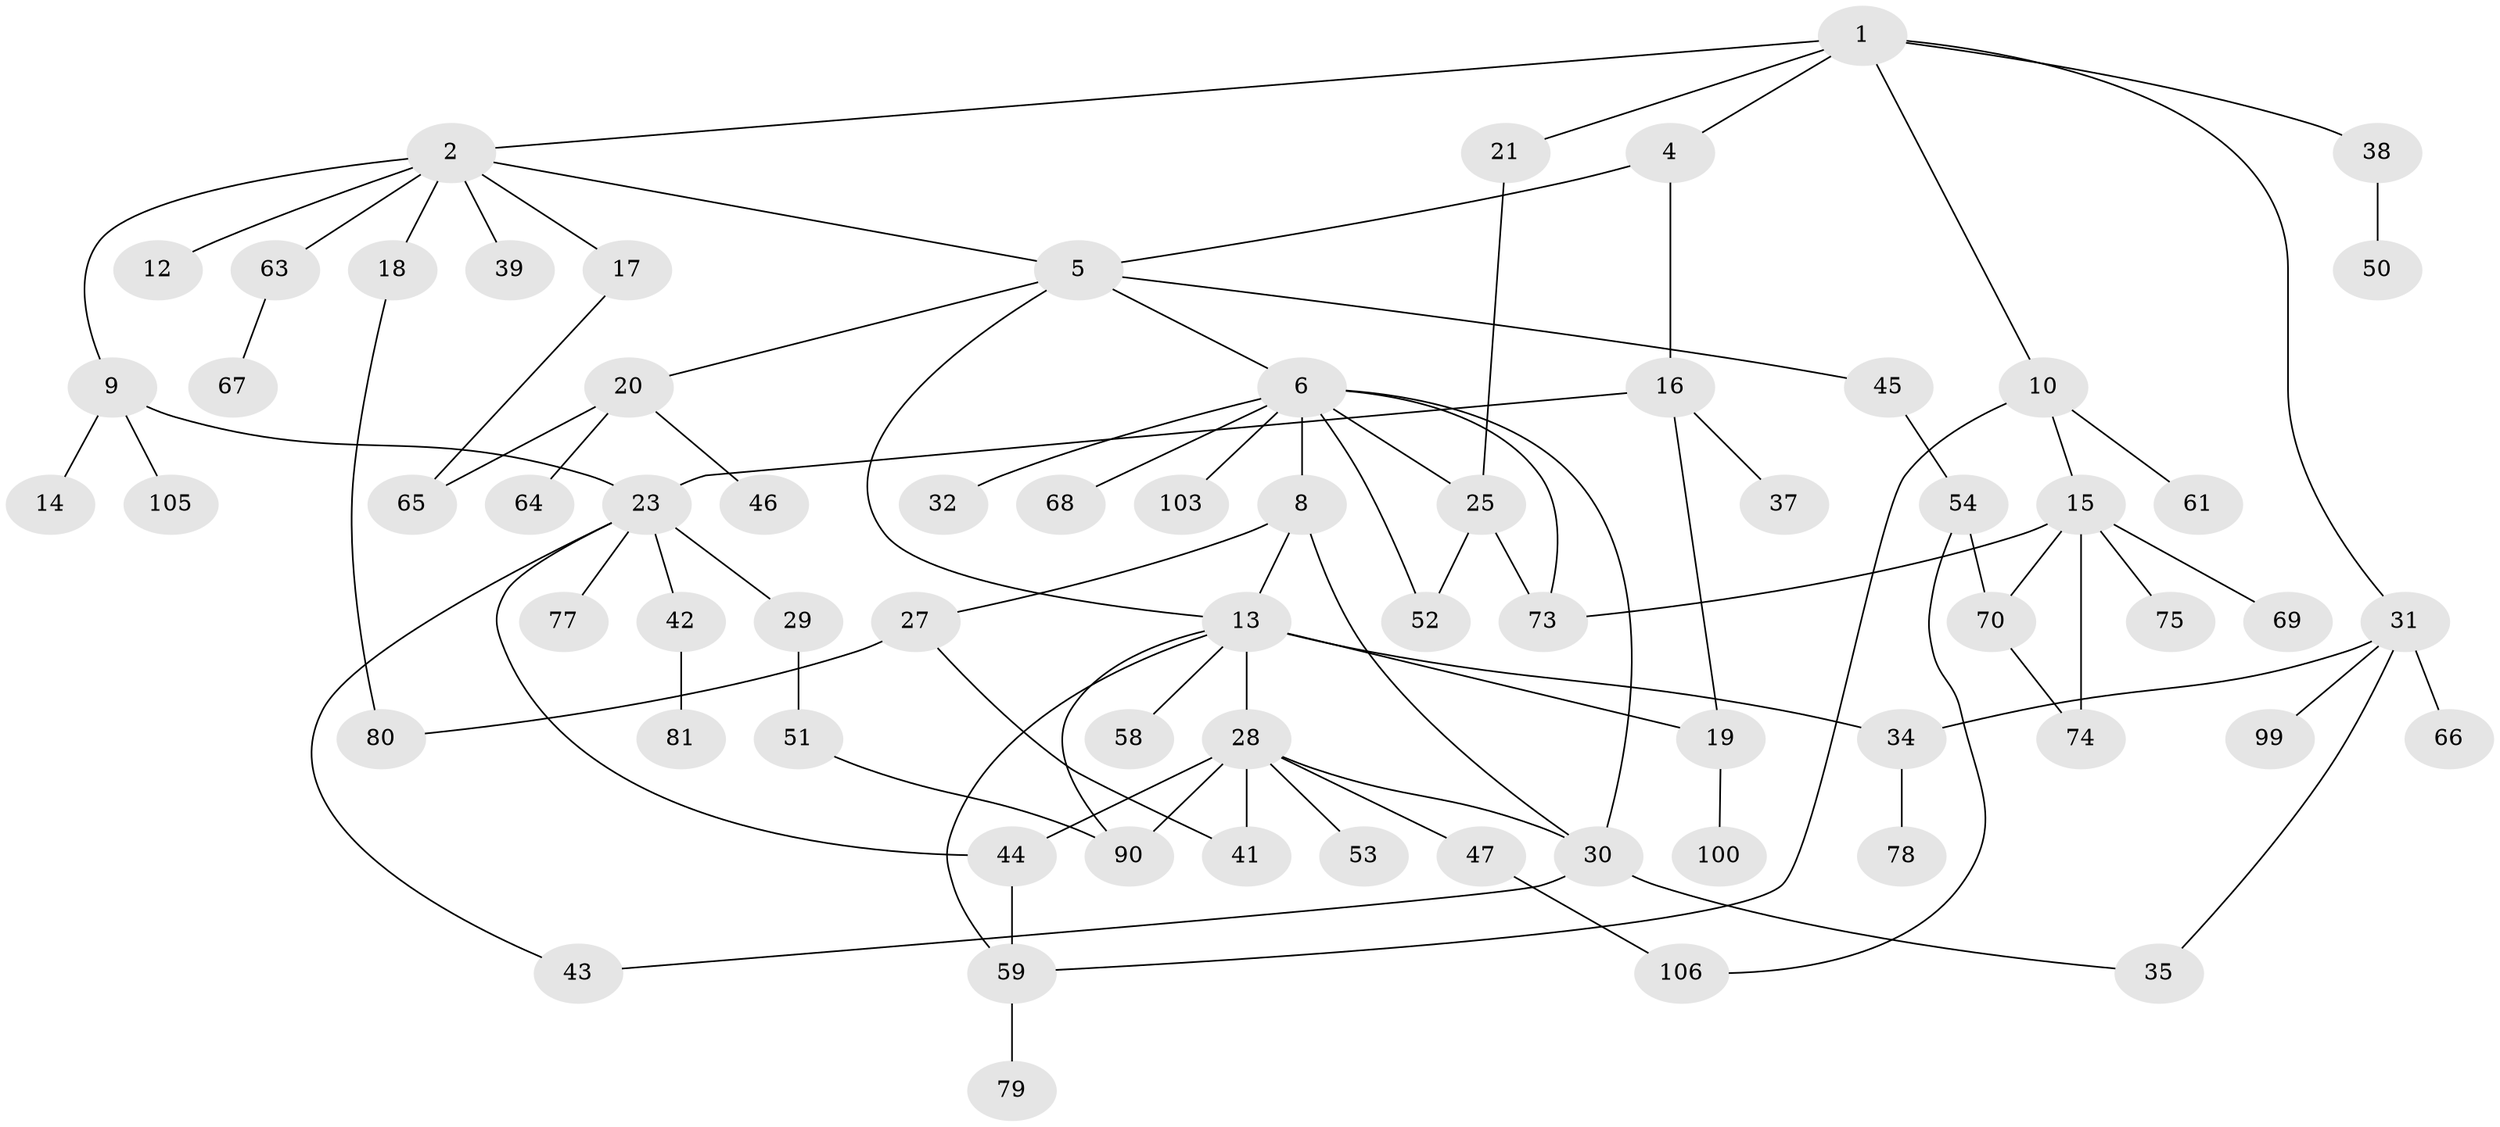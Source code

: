 // Generated by graph-tools (version 1.1) at 2025/23/03/03/25 07:23:31]
// undirected, 68 vertices, 91 edges
graph export_dot {
graph [start="1"]
  node [color=gray90,style=filled];
  1 [super="+26"];
  2 [super="+3"];
  4 [super="+11"];
  5 [super="+22"];
  6 [super="+7"];
  8 [super="+60"];
  9 [super="+49"];
  10 [super="+36"];
  12 [super="+92"];
  13 [super="+33"];
  14;
  15 [super="+62"];
  16 [super="+84"];
  17 [super="+95"];
  18;
  19 [super="+71"];
  20 [super="+40"];
  21;
  23 [super="+24"];
  25 [super="+88"];
  27;
  28 [super="+89"];
  29 [super="+97"];
  30 [super="+102"];
  31 [super="+56"];
  32;
  34 [super="+96"];
  35 [super="+48"];
  37;
  38;
  39;
  41 [super="+98"];
  42 [super="+57"];
  43;
  44 [super="+104"];
  45;
  46;
  47 [super="+101"];
  50 [super="+76"];
  51;
  52;
  53;
  54 [super="+55"];
  58 [super="+93"];
  59 [super="+72"];
  61;
  63;
  64;
  65;
  66;
  67;
  68 [super="+85"];
  69;
  70;
  73 [super="+83"];
  74 [super="+94"];
  75 [super="+91"];
  77;
  78;
  79 [super="+86"];
  80 [super="+87"];
  81 [super="+82"];
  90;
  99;
  100;
  103;
  105;
  106;
  1 -- 2;
  1 -- 4;
  1 -- 10;
  1 -- 21;
  1 -- 38;
  1 -- 31;
  2 -- 9;
  2 -- 18;
  2 -- 39;
  2 -- 17;
  2 -- 12;
  2 -- 63;
  2 -- 5;
  4 -- 5;
  4 -- 16;
  5 -- 6;
  5 -- 13;
  5 -- 20;
  5 -- 45;
  6 -- 8;
  6 -- 25;
  6 -- 52;
  6 -- 32;
  6 -- 68;
  6 -- 103;
  6 -- 30;
  6 -- 73;
  8 -- 27;
  8 -- 13;
  8 -- 30;
  9 -- 14;
  9 -- 23;
  9 -- 105;
  10 -- 15;
  10 -- 59;
  10 -- 61;
  13 -- 19;
  13 -- 28 [weight=2];
  13 -- 58;
  13 -- 90;
  13 -- 34;
  13 -- 59;
  15 -- 69;
  15 -- 73;
  15 -- 75;
  15 -- 70;
  15 -- 74;
  16 -- 23 [weight=2];
  16 -- 37;
  16 -- 19;
  17 -- 65;
  18 -- 80;
  19 -- 100;
  20 -- 46;
  20 -- 65;
  20 -- 64;
  21 -- 25;
  23 -- 44;
  23 -- 77;
  23 -- 43;
  23 -- 42;
  23 -- 29;
  25 -- 73;
  25 -- 52;
  27 -- 80;
  27 -- 41;
  28 -- 30;
  28 -- 41;
  28 -- 47;
  28 -- 53;
  28 -- 90;
  28 -- 44;
  29 -- 51;
  30 -- 43;
  30 -- 35;
  31 -- 35;
  31 -- 34;
  31 -- 99;
  31 -- 66;
  34 -- 78;
  38 -- 50;
  42 -- 81;
  44 -- 59;
  45 -- 54;
  47 -- 106;
  51 -- 90;
  54 -- 70;
  54 -- 106;
  59 -- 79;
  63 -- 67;
  70 -- 74;
}
